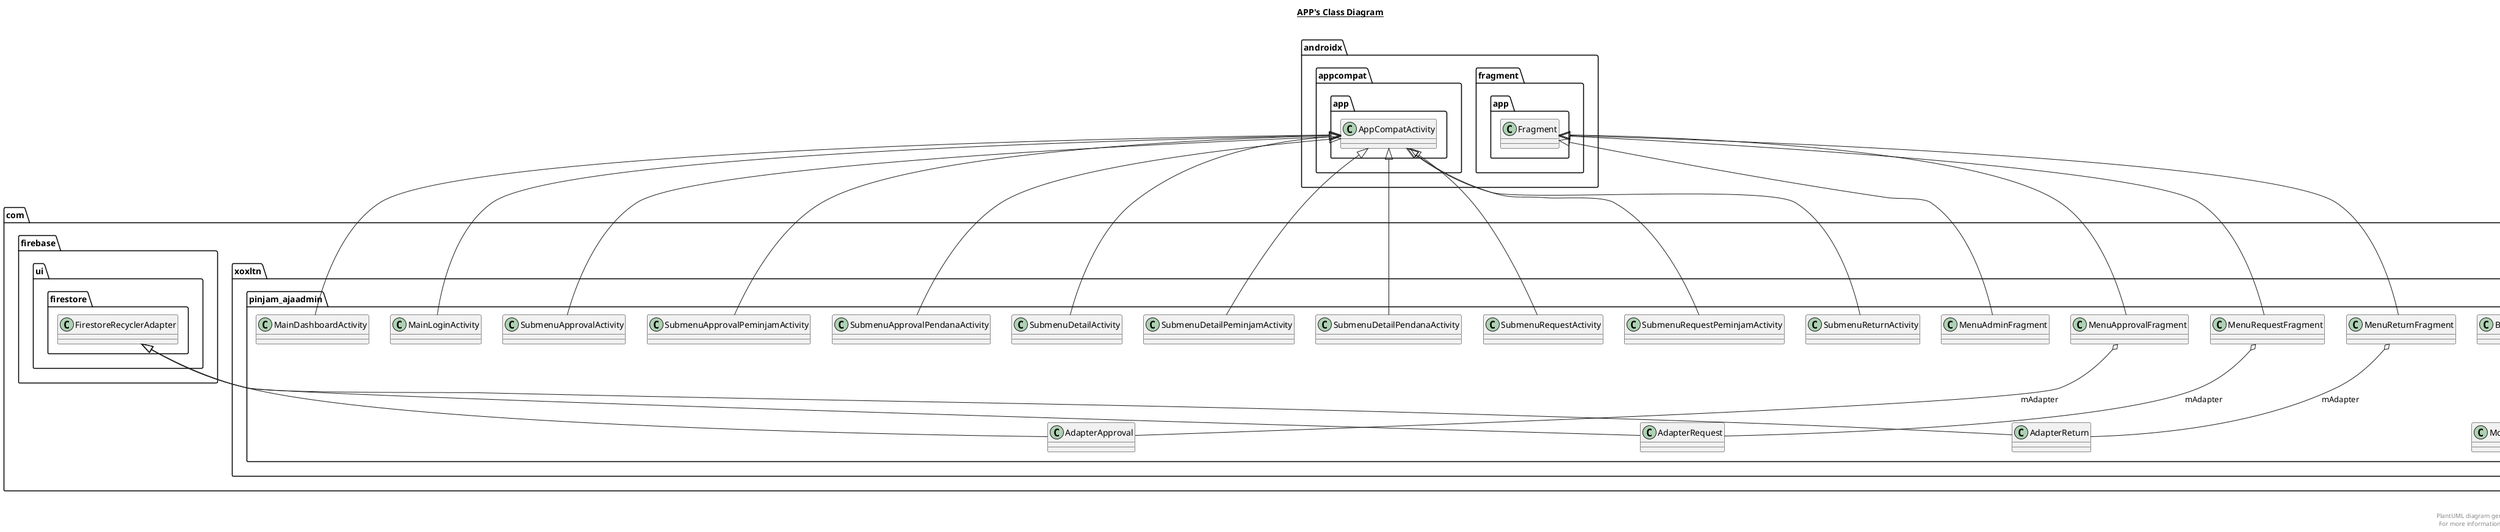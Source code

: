 @startuml

title __APP's Class Diagram__\n

  namespace com.xoxltn.pinjam_ajaadmin {
    class com.xoxltn.pinjam_ajaadmin.AdapterApproval {
    }
  }
  

  namespace com.xoxltn.pinjam_ajaadmin {
    class com.xoxltn.pinjam_ajaadmin.AdapterRequest {
    }
  }
  

  namespace com.xoxltn.pinjam_ajaadmin {
    class com.xoxltn.pinjam_ajaadmin.AdapterReturn {
    }
  }
  

  namespace com.xoxltn.pinjam_ajaadmin {
    class com.xoxltn.pinjam_ajaadmin.BuildConfig {
    }
  }
  

  namespace com.xoxltn.pinjam_ajaadmin {
    class com.xoxltn.pinjam_ajaadmin.MainDashboardActivity {
    }
  }
  

  namespace com.xoxltn.pinjam_ajaadmin {
    class com.xoxltn.pinjam_ajaadmin.MainLoginActivity {
    }
  }
  

  namespace com.xoxltn.pinjam_ajaadmin {
    class com.xoxltn.pinjam_ajaadmin.MenuAdminFragment {
    }
  }
  

  namespace com.xoxltn.pinjam_ajaadmin {
    class com.xoxltn.pinjam_ajaadmin.MenuApprovalFragment {
    }
  }
  

  namespace com.xoxltn.pinjam_ajaadmin {
    class com.xoxltn.pinjam_ajaadmin.MenuRequestFragment {
    }
  }
  

  namespace com.xoxltn.pinjam_ajaadmin {
    class com.xoxltn.pinjam_ajaadmin.MenuReturnFragment {
    }
  }
  

  namespace com.xoxltn.pinjam_ajaadmin {
    class com.xoxltn.pinjam_ajaadmin.ModelApproval {
    }
  }
  

  namespace com.xoxltn.pinjam_ajaadmin {
    class com.xoxltn.pinjam_ajaadmin.ModelRequest {
    }
  }
  

  namespace com.xoxltn.pinjam_ajaadmin {
    class com.xoxltn.pinjam_ajaadmin.ModelReturn {
    }
  }
  

  namespace com.xoxltn.pinjam_ajaadmin {
    class com.xoxltn.pinjam_ajaadmin.SubmenuApprovalActivity {
    }
  }
  

  namespace com.xoxltn.pinjam_ajaadmin {
    class com.xoxltn.pinjam_ajaadmin.SubmenuApprovalPeminjamActivity {
    }
  }
  

  namespace com.xoxltn.pinjam_ajaadmin {
    class com.xoxltn.pinjam_ajaadmin.SubmenuApprovalPendanaActivity {
    }
  }
  

  namespace com.xoxltn.pinjam_ajaadmin {
    class com.xoxltn.pinjam_ajaadmin.SubmenuDetailActivity {
    }
  }
  

  namespace com.xoxltn.pinjam_ajaadmin {
    class com.xoxltn.pinjam_ajaadmin.SubmenuDetailPeminjamActivity {
    }
  }
  

  namespace com.xoxltn.pinjam_ajaadmin {
    class com.xoxltn.pinjam_ajaadmin.SubmenuDetailPendanaActivity {
    }
  }
  

  namespace com.xoxltn.pinjam_ajaadmin {
    class com.xoxltn.pinjam_ajaadmin.SubmenuRequestActivity {
    }
  }
  

  namespace com.xoxltn.pinjam_ajaadmin {
    class com.xoxltn.pinjam_ajaadmin.SubmenuRequestPeminjamActivity {
    }
  }
  

  namespace com.xoxltn.pinjam_ajaadmin {
    class com.xoxltn.pinjam_ajaadmin.SubmenuReturnActivity {
    }
  }
  

  com.xoxltn.pinjam_ajaadmin.AdapterApproval -up-|> com.firebase.ui.firestore.FirestoreRecyclerAdapter
  com.xoxltn.pinjam_ajaadmin.AdapterApproval o-- com.xoxltn.pinjam_ajaadmin.AdapterApproval.OnItemClickListener : listener
  com.xoxltn.pinjam_ajaadmin.AdapterRequest -up-|> com.firebase.ui.firestore.FirestoreRecyclerAdapter
  com.xoxltn.pinjam_ajaadmin.AdapterRequest o-- com.xoxltn.pinjam_ajaadmin.AdapterRequest.OnItemClickListener : listener
  com.xoxltn.pinjam_ajaadmin.AdapterReturn -up-|> com.firebase.ui.firestore.FirestoreRecyclerAdapter
  com.xoxltn.pinjam_ajaadmin.AdapterReturn o-- com.xoxltn.pinjam_ajaadmin.AdapterReturn.OnItemClickListener : listener
  com.xoxltn.pinjam_ajaadmin.MainDashboardActivity -up-|> androidx.appcompat.app.AppCompatActivity
  com.xoxltn.pinjam_ajaadmin.MainLoginActivity -up-|> androidx.appcompat.app.AppCompatActivity
  com.xoxltn.pinjam_ajaadmin.MenuAdminFragment -up-|> androidx.fragment.app.Fragment
  com.xoxltn.pinjam_ajaadmin.MenuApprovalFragment -up-|> androidx.fragment.app.Fragment
  com.xoxltn.pinjam_ajaadmin.MenuApprovalFragment o-- com.xoxltn.pinjam_ajaadmin.AdapterApproval : mAdapter
  com.xoxltn.pinjam_ajaadmin.MenuRequestFragment -up-|> androidx.fragment.app.Fragment
  com.xoxltn.pinjam_ajaadmin.MenuRequestFragment o-- com.xoxltn.pinjam_ajaadmin.AdapterRequest : mAdapter
  com.xoxltn.pinjam_ajaadmin.MenuReturnFragment -up-|> androidx.fragment.app.Fragment
  com.xoxltn.pinjam_ajaadmin.MenuReturnFragment o-- com.xoxltn.pinjam_ajaadmin.AdapterReturn : mAdapter
  com.xoxltn.pinjam_ajaadmin.SubmenuApprovalActivity -up-|> androidx.appcompat.app.AppCompatActivity
  com.xoxltn.pinjam_ajaadmin.SubmenuApprovalPeminjamActivity -up-|> androidx.appcompat.app.AppCompatActivity
  com.xoxltn.pinjam_ajaadmin.SubmenuApprovalPendanaActivity -up-|> androidx.appcompat.app.AppCompatActivity
  com.xoxltn.pinjam_ajaadmin.SubmenuDetailActivity -up-|> androidx.appcompat.app.AppCompatActivity
  com.xoxltn.pinjam_ajaadmin.SubmenuDetailPeminjamActivity -up-|> androidx.appcompat.app.AppCompatActivity
  com.xoxltn.pinjam_ajaadmin.SubmenuDetailPendanaActivity -up-|> androidx.appcompat.app.AppCompatActivity
  com.xoxltn.pinjam_ajaadmin.SubmenuRequestActivity -up-|> androidx.appcompat.app.AppCompatActivity
  com.xoxltn.pinjam_ajaadmin.SubmenuRequestPeminjamActivity -up-|> androidx.appcompat.app.AppCompatActivity
  com.xoxltn.pinjam_ajaadmin.SubmenuReturnActivity -up-|> androidx.appcompat.app.AppCompatActivity


right footer


PlantUML diagram generated by SketchIt! (https://bitbucket.org/pmesmeur/sketch.it)
For more information about this tool, please contact philippe.mesmeur@gmail.com
endfooter

@enduml
